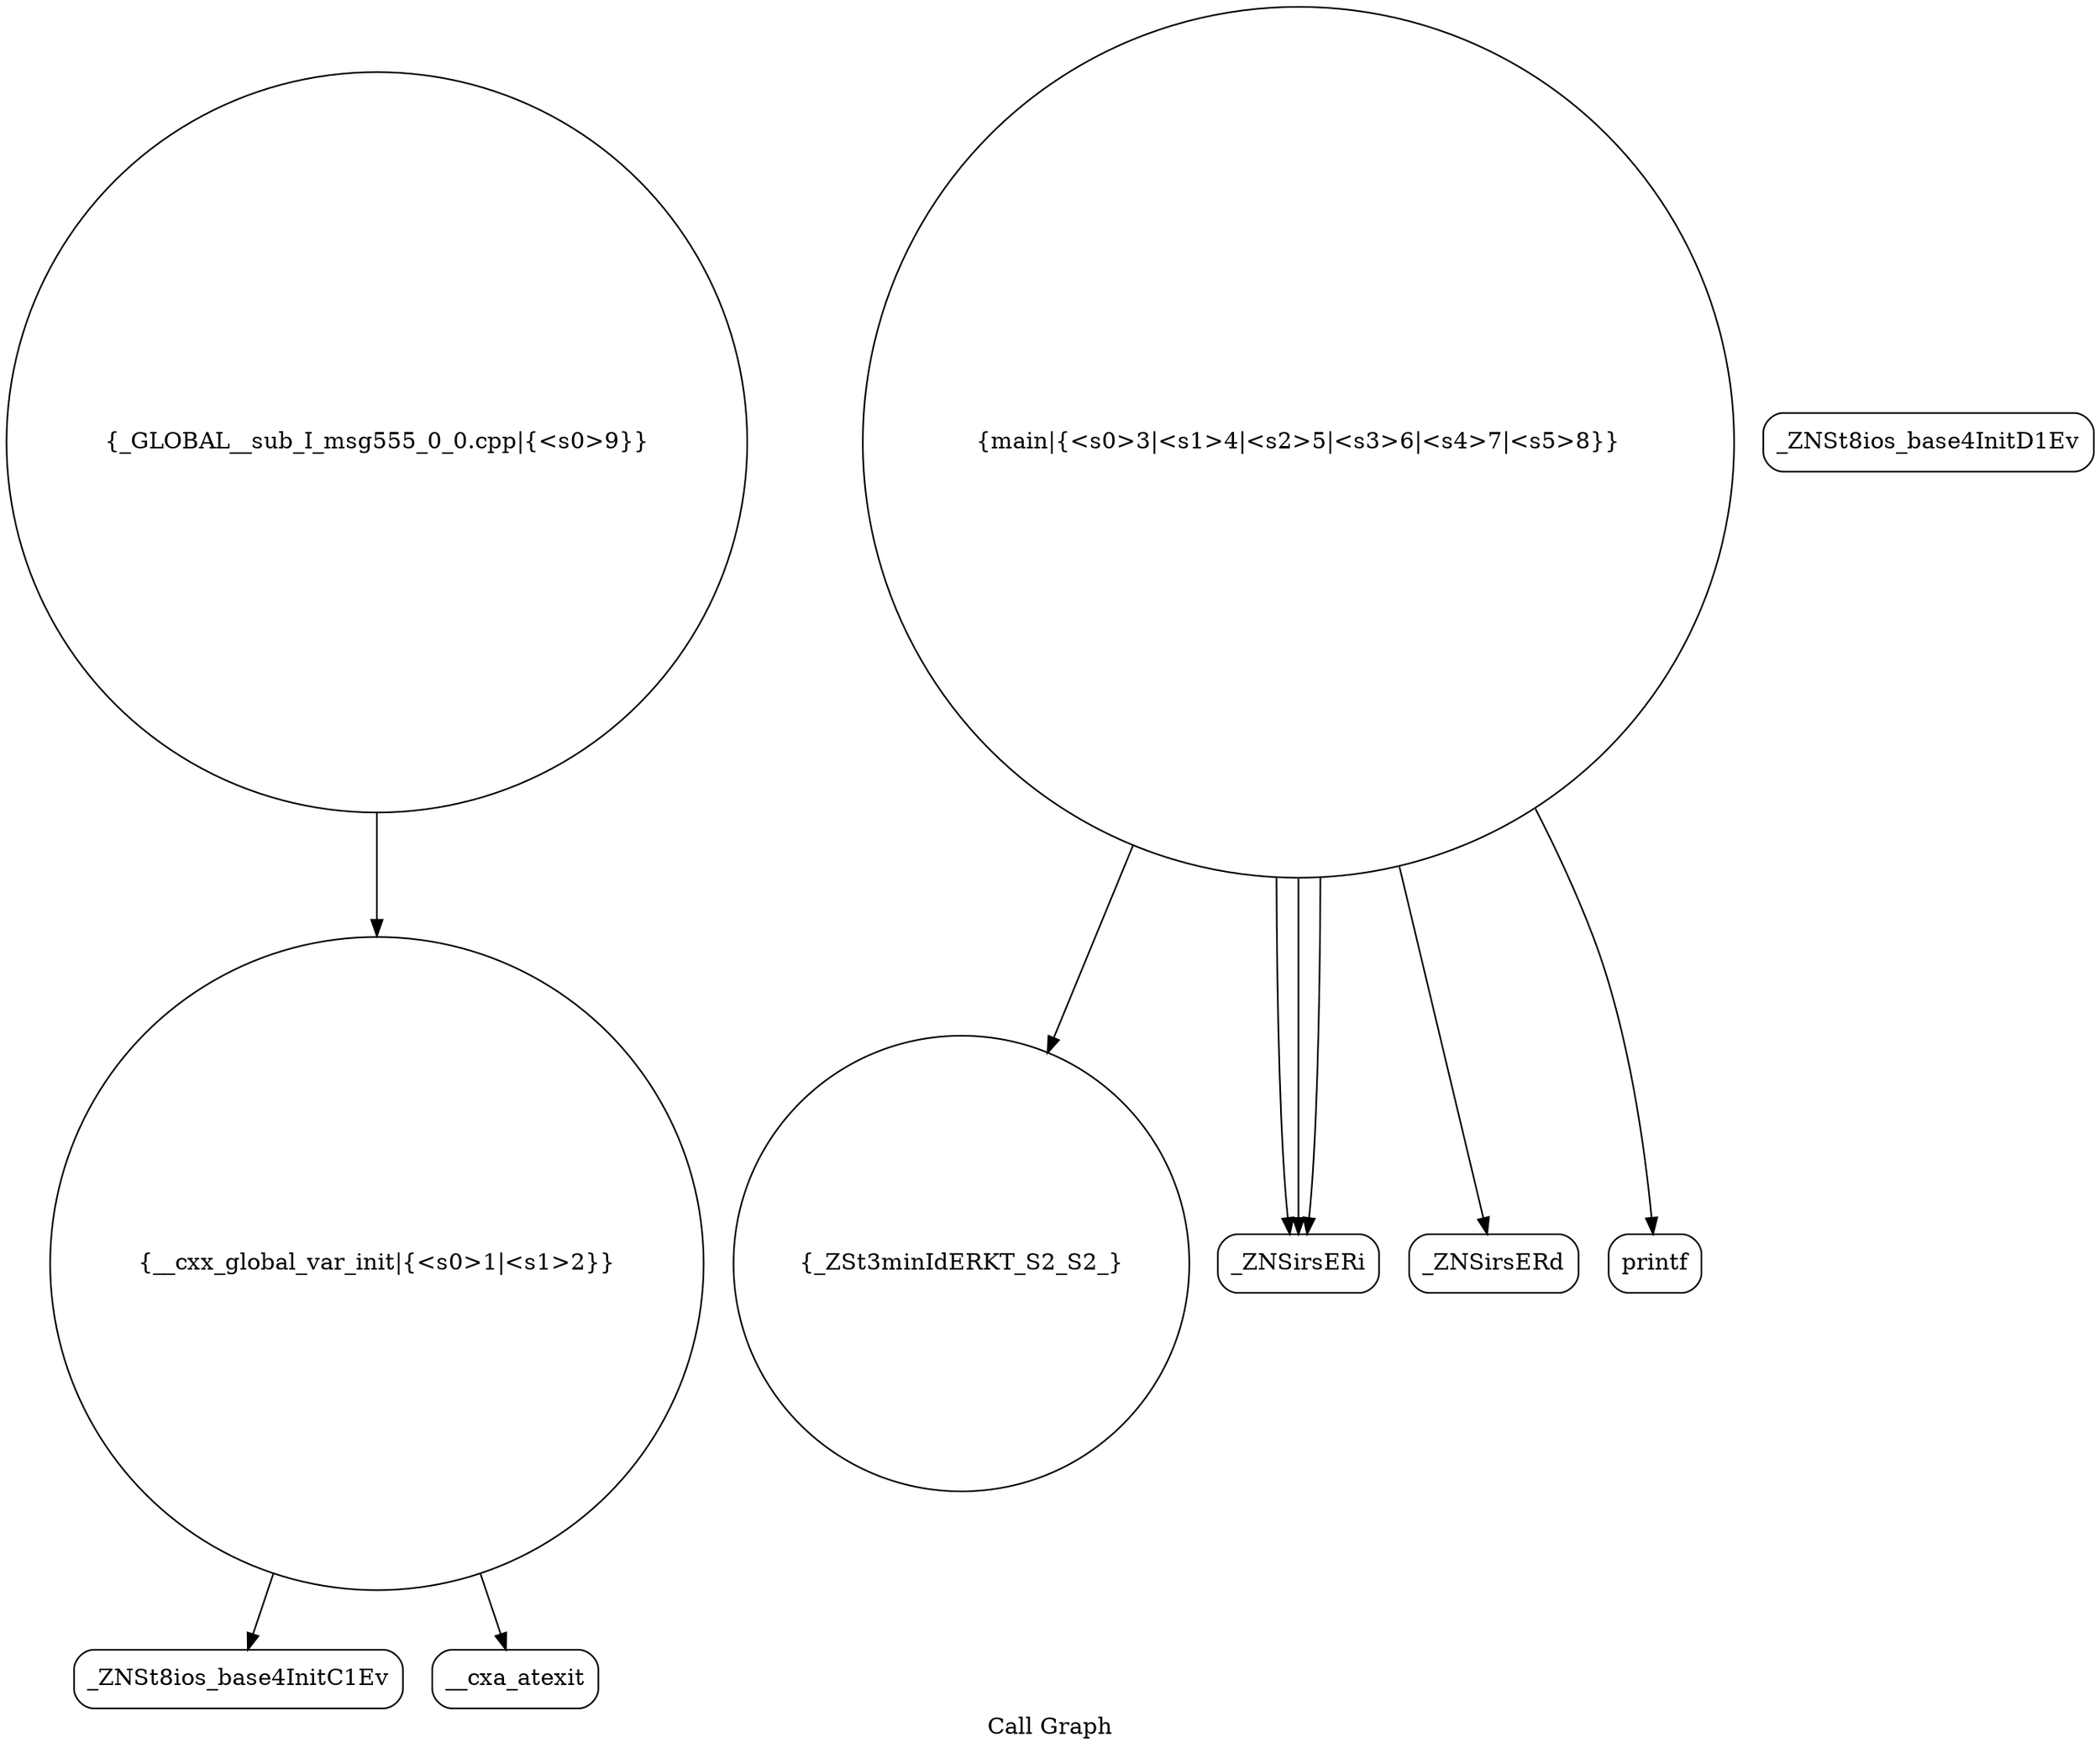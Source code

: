 digraph "Call Graph" {
	label="Call Graph";

	Node0x560c732e0960 [shape=record,shape=circle,label="{__cxx_global_var_init|{<s0>1|<s1>2}}"];
	Node0x560c732e0960:s0 -> Node0x560c732e0df0[color=black];
	Node0x560c732e0960:s1 -> Node0x560c732e0ef0[color=black];
	Node0x560c732e10f0 [shape=record,shape=circle,label="{_ZSt3minIdERKT_S2_S2_}"];
	Node0x560c732e0e70 [shape=record,shape=Mrecord,label="{_ZNSt8ios_base4InitD1Ev}"];
	Node0x560c732e11f0 [shape=record,shape=circle,label="{_GLOBAL__sub_I_msg555_0_0.cpp|{<s0>9}}"];
	Node0x560c732e11f0:s0 -> Node0x560c732e0960[color=black];
	Node0x560c732e0f70 [shape=record,shape=circle,label="{main|{<s0>3|<s1>4|<s2>5|<s3>6|<s4>7|<s5>8}}"];
	Node0x560c732e0f70:s0 -> Node0x560c732e0ff0[color=black];
	Node0x560c732e0f70:s1 -> Node0x560c732e0ff0[color=black];
	Node0x560c732e0f70:s2 -> Node0x560c732e0ff0[color=black];
	Node0x560c732e0f70:s3 -> Node0x560c732e1070[color=black];
	Node0x560c732e0f70:s4 -> Node0x560c732e10f0[color=black];
	Node0x560c732e0f70:s5 -> Node0x560c732e1170[color=black];
	Node0x560c732e1070 [shape=record,shape=Mrecord,label="{_ZNSirsERd}"];
	Node0x560c732e0df0 [shape=record,shape=Mrecord,label="{_ZNSt8ios_base4InitC1Ev}"];
	Node0x560c732e1170 [shape=record,shape=Mrecord,label="{printf}"];
	Node0x560c732e0ef0 [shape=record,shape=Mrecord,label="{__cxa_atexit}"];
	Node0x560c732e0ff0 [shape=record,shape=Mrecord,label="{_ZNSirsERi}"];
}
